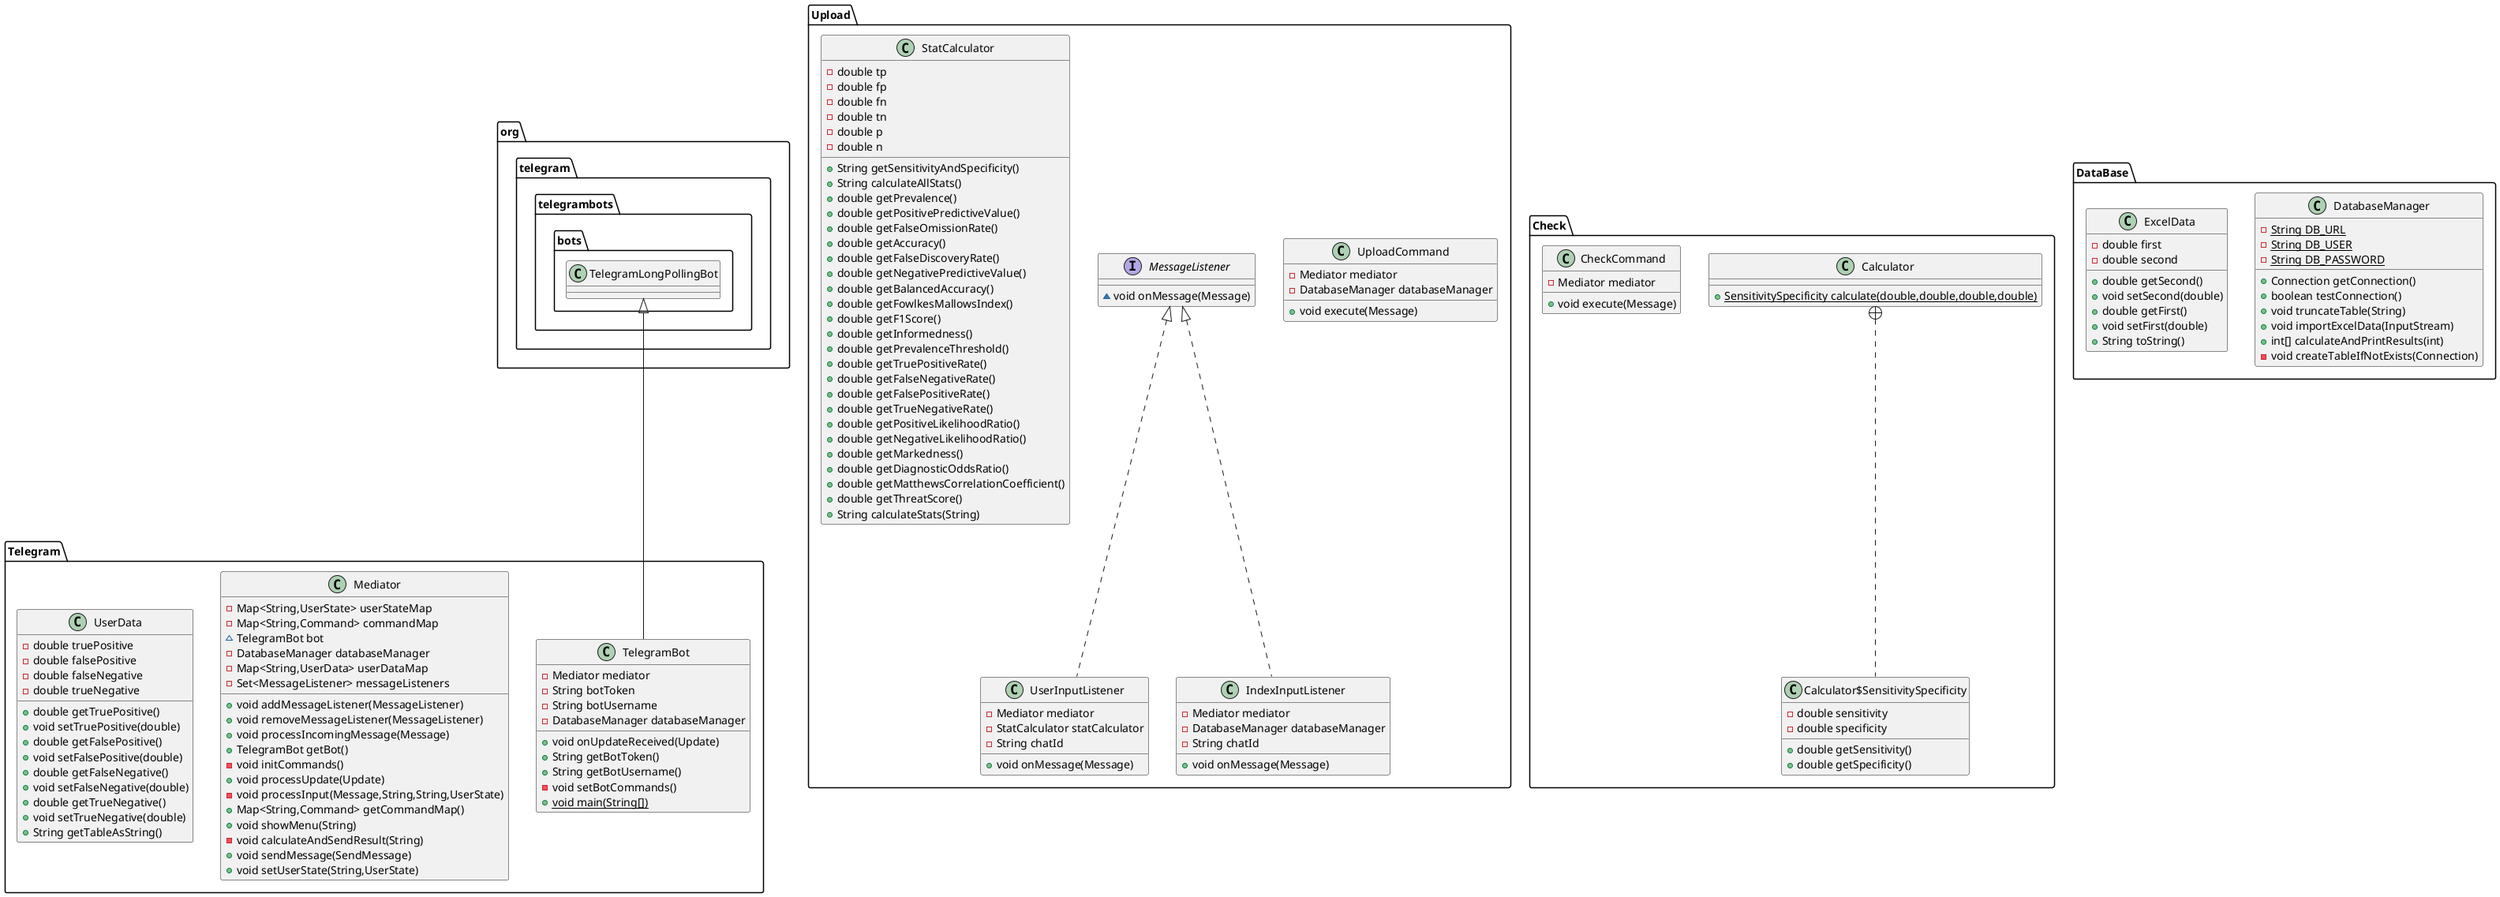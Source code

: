 @startuml
package Telegram {
    class TelegramBot {
        - Mediator mediator
        - String botToken
        - String botUsername
        - DatabaseManager databaseManager
        + void onUpdateReceived(Update)
        + String getBotToken()
        + String getBotUsername()
        - void setBotCommands()
        + {static} void main(String[])
    }
    class Mediator {
        - Map<String,UserState> userStateMap
        - Map<String,Command> commandMap
        ~ TelegramBot bot
        - DatabaseManager databaseManager
        - Map<String,UserData> userDataMap
        - Set<MessageListener> messageListeners
        + void addMessageListener(MessageListener)
        + void removeMessageListener(MessageListener)
        + void processIncomingMessage(Message)
        + TelegramBot getBot()
        - void initCommands()
        + void processUpdate(Update)
        - void processInput(Message,String,String,UserState)
        + Map<String,Command> getCommandMap()
        + void showMenu(String)
        - void calculateAndSendResult(String)
        + void sendMessage(SendMessage)
        + void setUserState(String,UserState)
    }
    class UserData {
        - double truePositive
        - double falsePositive
        - double falseNegative
        - double trueNegative
        + double getTruePositive()
        + void setTruePositive(double)
        + double getFalsePositive()
        + void setFalsePositive(double)
        + double getFalseNegative()
        + void setFalseNegative(double)
        + double getTrueNegative()
        + void setTrueNegative(double)
        + String getTableAsString()
    }
}

package Upload {
    class UserInputListener {
        - Mediator mediator
        - StatCalculator statCalculator
        - String chatId
        + void onMessage(Message)
    }

    class UploadCommand {
        - Mediator mediator
        - DatabaseManager databaseManager
        + void execute(Message)
    }

    class IndexInputListener {
        - Mediator mediator
        - DatabaseManager databaseManager
        - String chatId
        + void onMessage(Message)
    }

    interface MessageListener {
        ~ void onMessage(Message)
    }
}

package Check {
    class Calculator {
        + {static} SensitivitySpecificity calculate(double,double,double,double)
    }

    class Calculator$SensitivitySpecificity {
        - double sensitivity
        - double specificity
        + double getSensitivity()
        + double getSpecificity()
    }

    class CheckCommand {
        - Mediator mediator
        + void execute(Message)
    }
}

package DataBase {
    class DatabaseManager {
        - {static} String DB_URL
        - {static} String DB_USER
        - {static} String DB_PASSWORD
        + Connection getConnection()
        + boolean testConnection()
        + void truncateTable(String)
        + void importExcelData(InputStream)
        + int[] calculateAndPrintResults(int)
        - void createTableIfNotExists(Connection)
    }

    class ExcelData {
        - double first
        - double second
        + double getSecond()
        + void setSecond(double)
        + double getFirst()
        + void setFirst(double)
        + String toString()
    }
}


package Upload {
    class StatCalculator {
        - double tp
        - double fp
        - double fn
        - double tn
        - double p
        - double n
        + String getSensitivityAndSpecificity()
        + String calculateAllStats()
        + double getPrevalence()
        + double getPositivePredictiveValue()
        + double getFalseOmissionRate()
        + double getAccuracy()
        + double getFalseDiscoveryRate()
        + double getNegativePredictiveValue()
        + double getBalancedAccuracy()
        + double getFowlkesMallowsIndex()
        + double getF1Score()
        + double getInformedness()
        + double getPrevalenceThreshold()
        + double getTruePositiveRate()
        + double getFalseNegativeRate()
        + double getFalsePositiveRate()
        + double getTrueNegativeRate()
        + double getPositiveLikelihoodRatio()
        + double getNegativeLikelihoodRatio()
        + double getMarkedness()
        + double getDiagnosticOddsRatio()
        + double getMatthewsCorrelationCoefficient()
        + double getThreatScore()
        + String calculateStats(String)
    }
}


org.telegram.telegrambots.bots.TelegramLongPollingBot <|-- Telegram.TelegramBot

Upload.MessageListener <|.. Upload.UserInputListener

Upload.MessageListener <|.. Upload.IndexInputListener
Check.Calculator +.. Check.Calculator$SensitivitySpecificity
@enduml